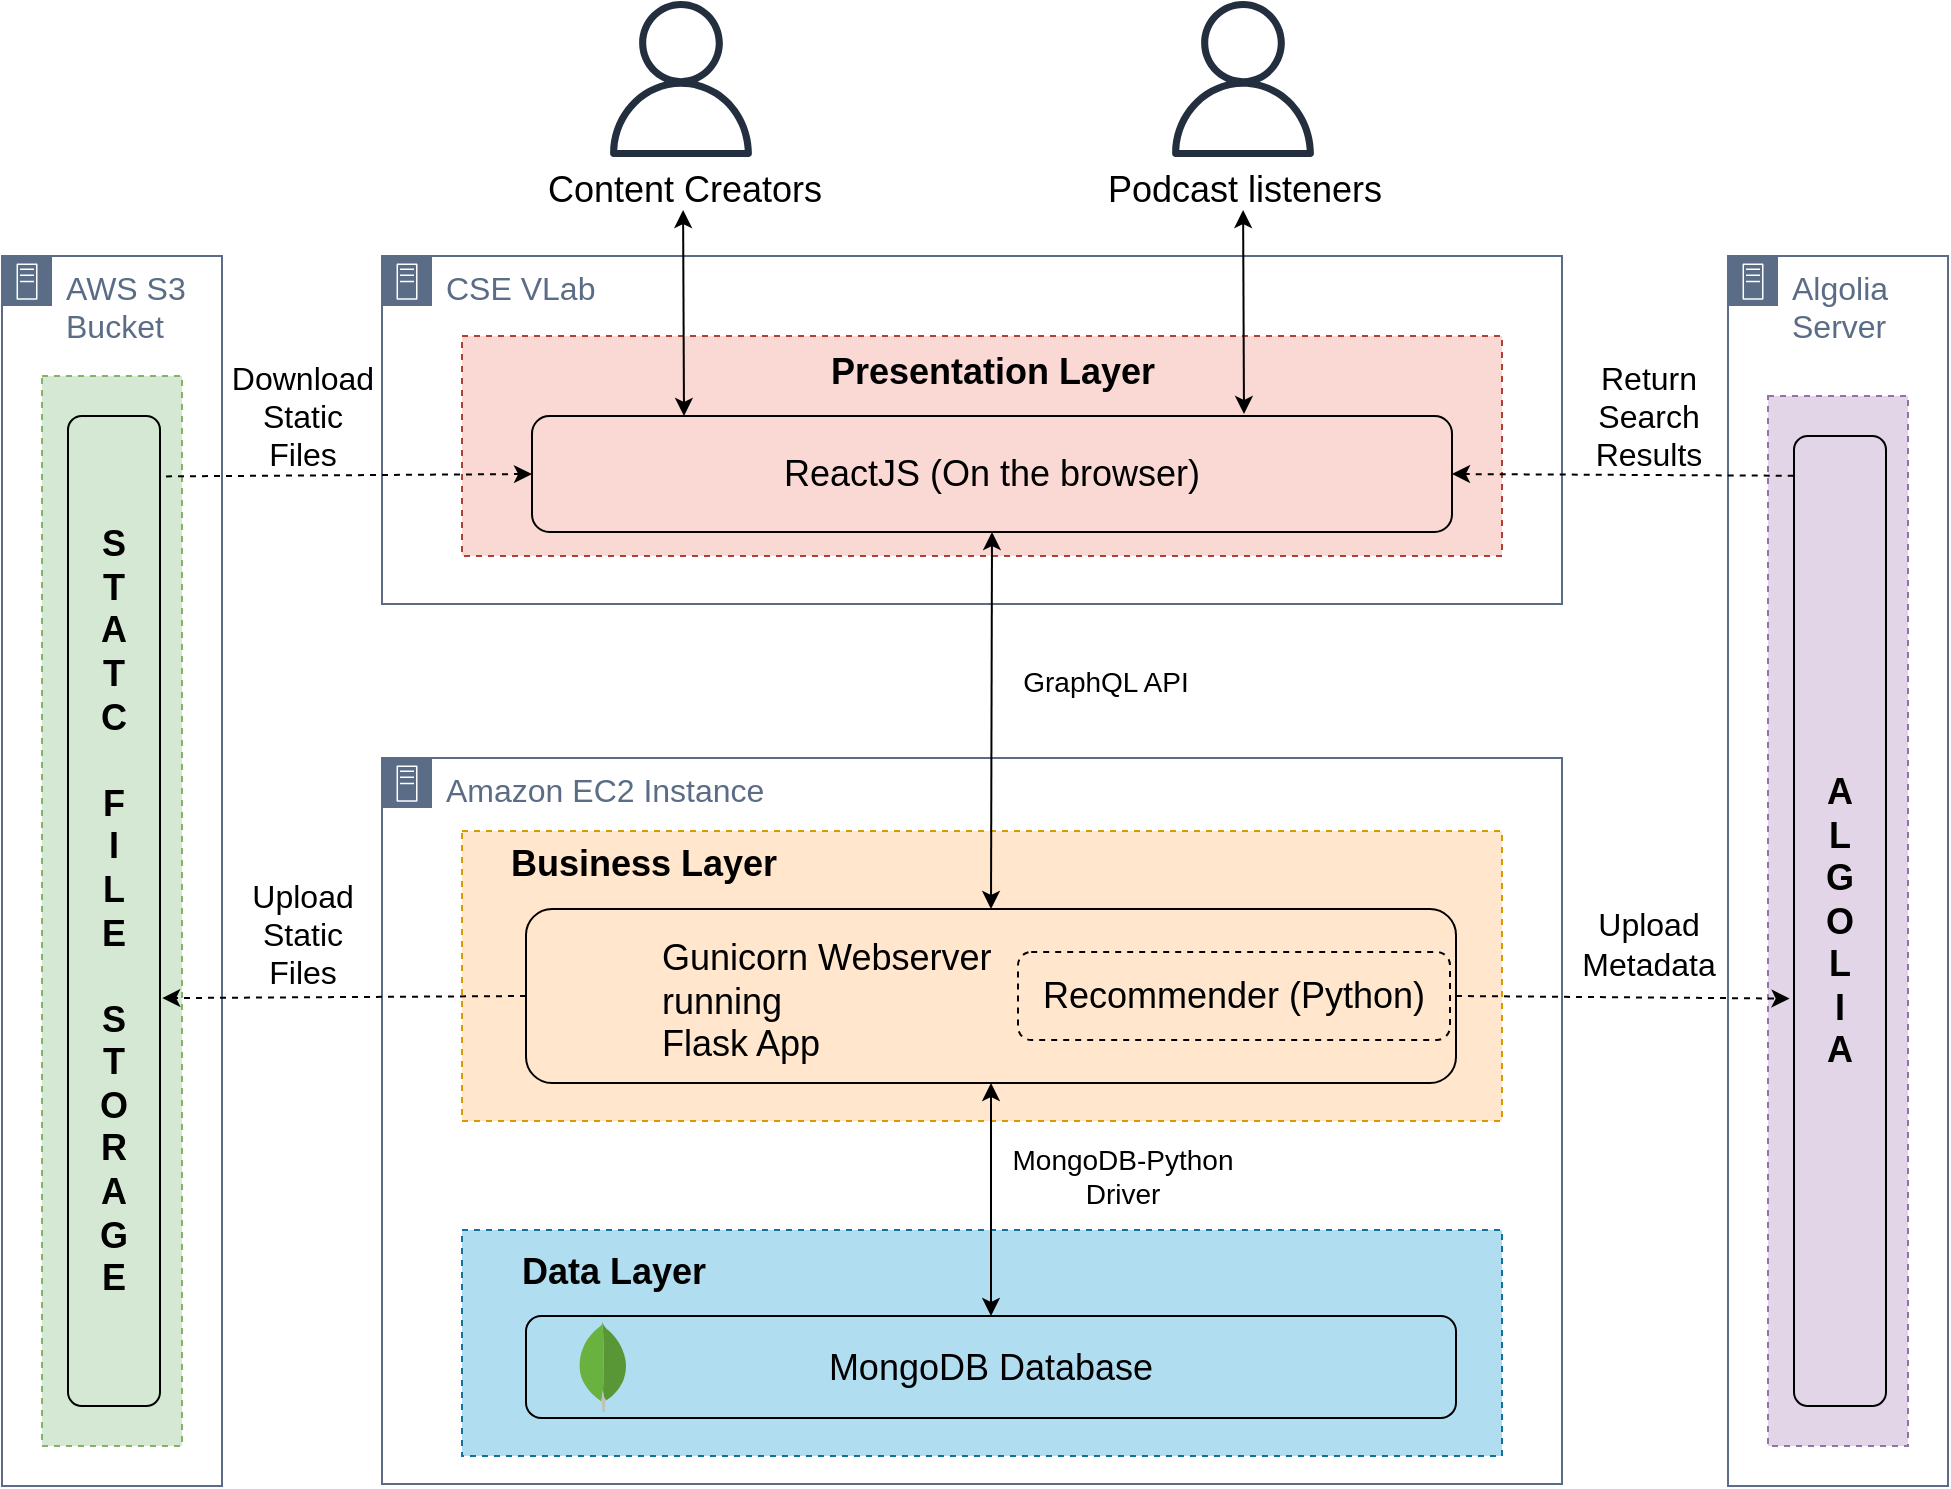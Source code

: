 <mxfile version="13.7.9" type="device"><diagram id="IO1a-XRvAB7sUkpjMR64" name="Page-1"><mxGraphModel dx="1254" dy="968" grid="1" gridSize="10" guides="1" tooltips="1" connect="1" arrows="1" fold="1" page="1" pageScale="1" pageWidth="1169" pageHeight="827" math="0" shadow="0"><root><mxCell id="0"/><mxCell id="1" parent="0"/><mxCell id="BMG0jZ-U6SKNwKdfySfS-5" value="&lt;font style=&quot;font-size: 16px&quot;&gt;Amazon EC2 Instance&lt;/font&gt;" style="points=[[0,0],[0.25,0],[0.5,0],[0.75,0],[1,0],[1,0.25],[1,0.5],[1,0.75],[1,1],[0.75,1],[0.5,1],[0.25,1],[0,1],[0,0.75],[0,0.5],[0,0.25]];outlineConnect=0;gradientColor=none;html=1;whiteSpace=wrap;fontSize=12;fontStyle=0;shape=mxgraph.aws4.group;grIcon=mxgraph.aws4.group_on_premise;strokeColor=#5A6C86;fillColor=none;verticalAlign=top;align=left;spacingLeft=30;fontColor=#5A6C86;dashed=0;" parent="1" vertex="1"><mxGeometry x="280" y="421" width="590" height="363" as="geometry"/></mxCell><mxCell id="cIC26yuNRsX0rX7SVhkF-15" value="" style="rounded=0;whiteSpace=wrap;html=1;fillColor=#b1ddf0;dashed=1;strokeColor=#10739e;" parent="1" vertex="1"><mxGeometry x="320" y="657" width="520" height="113" as="geometry"/></mxCell><mxCell id="cIC26yuNRsX0rX7SVhkF-34" value="&lt;font style=&quot;font-size: 16px&quot;&gt;CSE VLab&lt;/font&gt;" style="points=[[0,0],[0.25,0],[0.5,0],[0.75,0],[1,0],[1,0.25],[1,0.5],[1,0.75],[1,1],[0.75,1],[0.5,1],[0.25,1],[0,1],[0,0.75],[0,0.5],[0,0.25]];outlineConnect=0;gradientColor=none;html=1;whiteSpace=wrap;fontSize=12;fontStyle=0;shape=mxgraph.aws4.group;grIcon=mxgraph.aws4.group_on_premise;strokeColor=#5A6C86;fillColor=none;verticalAlign=top;align=left;spacingLeft=30;fontColor=#5A6C86;dashed=0;direction=east;" parent="1" vertex="1"><mxGeometry x="280" y="170" width="590" height="174" as="geometry"/></mxCell><mxCell id="cIC26yuNRsX0rX7SVhkF-30" value="" style="rounded=0;whiteSpace=wrap;html=1;fillColor=#fad9d5;dashed=1;strokeColor=#ae4132;" parent="1" vertex="1"><mxGeometry x="320" y="210" width="520" height="110" as="geometry"/></mxCell><mxCell id="cIC26yuNRsX0rX7SVhkF-13" value="" style="rounded=0;whiteSpace=wrap;html=1;fillColor=#ffe6cc;dashed=1;strokeColor=#d79b00;" parent="1" vertex="1"><mxGeometry x="320" y="457.5" width="520" height="145" as="geometry"/></mxCell><mxCell id="cIC26yuNRsX0rX7SVhkF-27" value="" style="endArrow=classic;html=1;startArrow=classic;startFill=1;entryX=0.5;entryY=1;entryDx=0;entryDy=0;exitX=0.5;exitY=0;exitDx=0;exitDy=0;" parent="1" source="MHKTkChnoxCfZj44uHmd-47" target="cIC26yuNRsX0rX7SVhkF-17" edge="1"><mxGeometry width="50" height="50" relative="1" as="geometry"><mxPoint x="523.5" y="850" as="sourcePoint"/><mxPoint x="435" y="577" as="targetPoint"/></mxGeometry></mxCell><mxCell id="cIC26yuNRsX0rX7SVhkF-28" value="&lt;b&gt;&lt;font style=&quot;font-size: 18px&quot;&gt;Business Layer&lt;/font&gt;&lt;/b&gt;" style="rounded=1;whiteSpace=wrap;html=1;fillColor=#ffe6cc;strokeColor=none;" parent="1" vertex="1"><mxGeometry x="325.5" y="458.5" width="170" height="30" as="geometry"/></mxCell><mxCell id="cIC26yuNRsX0rX7SVhkF-33" value="" style="endArrow=classic;startArrow=classic;html=1;entryX=0.5;entryY=1;entryDx=0;entryDy=0;exitX=0.5;exitY=0;exitDx=0;exitDy=0;" parent="1" source="cIC26yuNRsX0rX7SVhkF-17" target="cIC26yuNRsX0rX7SVhkF-12" edge="1"><mxGeometry width="50" height="50" relative="1" as="geometry"><mxPoint x="452" y="531" as="sourcePoint"/><mxPoint x="471" y="460" as="targetPoint"/></mxGeometry></mxCell><mxCell id="BMG0jZ-U6SKNwKdfySfS-3" value="&lt;font style=&quot;font-size: 14px&quot;&gt;MongoDB-Python&lt;br&gt;Driver&lt;/font&gt;" style="text;html=1;align=center;verticalAlign=middle;resizable=0;points=[];autosize=1;" parent="1" vertex="1"><mxGeometry x="585" y="610" width="130" height="40" as="geometry"/></mxCell><mxCell id="cIC26yuNRsX0rX7SVhkF-29" value="&lt;b&gt;&lt;font style=&quot;font-size: 18px&quot;&gt;Presentation Layer&lt;/font&gt;&lt;/b&gt;" style="rounded=1;whiteSpace=wrap;html=1;fillColor=#fad9d5;strokeColor=none;" parent="1" vertex="1"><mxGeometry x="442.5" y="216" width="285" height="24" as="geometry"/></mxCell><mxCell id="cIC26yuNRsX0rX7SVhkF-12" value="&lt;font style=&quot;font-size: 18px&quot;&gt;ReactJS (On the browser)&lt;/font&gt;" style="rounded=1;whiteSpace=wrap;html=1;fillColor=none;" parent="1" vertex="1"><mxGeometry x="355" y="250" width="460" height="58" as="geometry"/></mxCell><mxCell id="cIC26yuNRsX0rX7SVhkF-42" value="" style="endArrow=classic;html=1;startArrow=classic;startFill=1;" parent="1" target="cIC26yuNRsX0rX7SVhkF-41" edge="1"><mxGeometry width="50" height="50" relative="1" as="geometry"><mxPoint x="711" y="249" as="sourcePoint"/><mxPoint x="715" y="118" as="targetPoint"/><Array as="points"/></mxGeometry></mxCell><mxCell id="J_TBknuuHsd0TgBZy-wK-3" value="" style="endArrow=classic;html=1;startArrow=classic;startFill=1;" parent="1" target="J_TBknuuHsd0TgBZy-wK-2" edge="1"><mxGeometry width="50" height="50" relative="1" as="geometry"><mxPoint x="431" y="250" as="sourcePoint"/><mxPoint x="418" y="110" as="targetPoint"/><Array as="points"/></mxGeometry></mxCell><mxCell id="cIC26yuNRsX0rX7SVhkF-20" value="&lt;b&gt;&lt;font style=&quot;font-size: 18px&quot;&gt;Data Layer&lt;/font&gt;&lt;/b&gt;" style="rounded=1;whiteSpace=wrap;html=1;fillColor=#b1ddf0;strokeColor=none;" parent="1" vertex="1"><mxGeometry x="321" y="658" width="150" height="40" as="geometry"/></mxCell><mxCell id="MHKTkChnoxCfZj44uHmd-21" value="" style="group" parent="1" vertex="1" connectable="0"><mxGeometry x="584" y="352" width="176.5" height="61" as="geometry"/></mxCell><mxCell id="cIC26yuNRsX0rX7SVhkF-35" value="&lt;font style=&quot;font-size: 14px&quot;&gt;GraphQL API&lt;/font&gt;" style="rounded=1;whiteSpace=wrap;html=1;fillColor=none;strokeColor=none;direction=south;" parent="MHKTkChnoxCfZj44uHmd-21" vertex="1"><mxGeometry x="8" y="10.5" width="100" height="40" as="geometry"/></mxCell><mxCell id="cIC26yuNRsX0rX7SVhkF-37" value="" style="shape=image;html=1;verticalAlign=top;verticalLabelPosition=bottom;labelBackgroundColor=#ffffff;imageAspect=0;aspect=fixed;image=https://cdn4.iconfinder.com/data/icons/logos-brands-5/24/graphql-128.png;dashed=1;strokeColor=#000000;fillColor=none;" parent="MHKTkChnoxCfZj44uHmd-21" vertex="1"><mxGeometry x="115.5" width="61" height="61" as="geometry"/></mxCell><mxCell id="cIC26yuNRsX0rX7SVhkF-40" value="" style="outlineConnect=0;fontColor=#232F3E;gradientColor=none;fillColor=#232F3E;strokeColor=none;dashed=0;verticalLabelPosition=bottom;verticalAlign=top;align=center;html=1;fontSize=12;fontStyle=0;aspect=fixed;pointerEvents=1;shape=mxgraph.aws4.user;" parent="1" vertex="1"><mxGeometry x="671.5" y="42.5" width="78" height="78" as="geometry"/></mxCell><mxCell id="cIC26yuNRsX0rX7SVhkF-41" value="&lt;font style=&quot;font-size: 18px&quot;&gt;Podcast listeners&lt;/font&gt;" style="text;html=1;align=center;verticalAlign=middle;resizable=0;points=[];autosize=1;" parent="1" vertex="1"><mxGeometry x="635.5" y="127.0" width="150" height="20" as="geometry"/></mxCell><mxCell id="J_TBknuuHsd0TgBZy-wK-1" value="" style="outlineConnect=0;fontColor=#232F3E;gradientColor=none;fillColor=#232F3E;strokeColor=none;dashed=0;verticalLabelPosition=bottom;verticalAlign=top;align=center;html=1;fontSize=12;fontStyle=0;aspect=fixed;pointerEvents=1;shape=mxgraph.aws4.user;" parent="1" vertex="1"><mxGeometry x="390.5" y="42.5" width="78" height="78" as="geometry"/></mxCell><mxCell id="J_TBknuuHsd0TgBZy-wK-2" value="&lt;font style=&quot;font-size: 18px&quot;&gt;Content Creators&lt;/font&gt;" style="text;html=1;align=center;verticalAlign=middle;resizable=0;points=[];autosize=1;direction=south;" parent="1" vertex="1"><mxGeometry x="355.5" y="127.0" width="150" height="20" as="geometry"/></mxCell><mxCell id="MHKTkChnoxCfZj44uHmd-22" value="&lt;font style=&quot;font-size: 16px&quot;&gt;AWS S3 Bucket&lt;/font&gt;" style="points=[[0,0],[0.25,0],[0.5,0],[0.75,0],[1,0],[1,0.25],[1,0.5],[1,0.75],[1,1],[0.75,1],[0.5,1],[0.25,1],[0,1],[0,0.75],[0,0.5],[0,0.25]];outlineConnect=0;gradientColor=none;html=1;whiteSpace=wrap;fontSize=12;fontStyle=0;shape=mxgraph.aws4.group;grIcon=mxgraph.aws4.group_on_premise;strokeColor=#5A6C86;fillColor=none;verticalAlign=top;align=left;spacingLeft=30;fontColor=#5A6C86;dashed=0;" parent="1" vertex="1"><mxGeometry x="90" y="170" width="110" height="615" as="geometry"/></mxCell><mxCell id="MHKTkChnoxCfZj44uHmd-24" value="" style="rounded=0;whiteSpace=wrap;html=1;fillColor=#d5e8d4;dashed=1;strokeColor=#82b366;" parent="1" vertex="1"><mxGeometry x="110" y="230" width="70" height="535" as="geometry"/></mxCell><mxCell id="MHKTkChnoxCfZj44uHmd-30" value="&lt;font style=&quot;font-size: 18px&quot;&gt;&lt;b&gt;S&lt;br&gt;T&lt;br&gt;A&lt;br&gt;T&lt;br&gt;C&lt;br&gt;&lt;br&gt;F&lt;br&gt;I&lt;br&gt;L&lt;br&gt;E&lt;br&gt;&lt;br&gt;S&lt;br&gt;T&lt;br&gt;O&lt;br&gt;R&lt;br&gt;A&lt;br&gt;G&lt;br&gt;E&lt;/b&gt;&lt;br&gt;&lt;/font&gt;" style="rounded=1;whiteSpace=wrap;html=1;fillColor=none;" parent="1" vertex="1"><mxGeometry x="123" y="250" width="46" height="495" as="geometry"/></mxCell><mxCell id="MHKTkChnoxCfZj44uHmd-32" value="" style="endArrow=classic;html=1;exitX=0;exitY=0.5;exitDx=0;exitDy=0;dashed=1;entryX=1.024;entryY=0.588;entryDx=0;entryDy=0;entryPerimeter=0;" parent="1" source="cIC26yuNRsX0rX7SVhkF-17" target="MHKTkChnoxCfZj44uHmd-30" edge="1"><mxGeometry width="50" height="50" relative="1" as="geometry"><mxPoint x="254.5" y="572.5" as="sourcePoint"/><mxPoint x="210" y="560" as="targetPoint"/></mxGeometry></mxCell><mxCell id="MHKTkChnoxCfZj44uHmd-34" value="&lt;span style=&quot;font-size: 16px&quot;&gt;Download&lt;br&gt;Static&lt;br&gt;Files&lt;br&gt;&lt;/span&gt;" style="text;html=1;align=center;verticalAlign=middle;resizable=0;points=[];autosize=1;" parent="1" vertex="1"><mxGeometry x="195" y="225" width="90" height="50" as="geometry"/></mxCell><mxCell id="MHKTkChnoxCfZj44uHmd-35" value="" style="endArrow=classic;html=1;dashed=1;entryX=0;entryY=0.5;entryDx=0;entryDy=0;exitX=1.065;exitY=0.061;exitDx=0;exitDy=0;exitPerimeter=0;" parent="1" source="MHKTkChnoxCfZj44uHmd-30" target="cIC26yuNRsX0rX7SVhkF-12" edge="1"><mxGeometry width="50" height="50" relative="1" as="geometry"><mxPoint x="174.5" y="282.5" as="sourcePoint"/><mxPoint x="164.5" y="293.5" as="targetPoint"/></mxGeometry></mxCell><mxCell id="MHKTkChnoxCfZj44uHmd-40" value="&lt;font style=&quot;font-size: 16px&quot;&gt;Algolia&lt;br&gt;Server&lt;br&gt;&lt;/font&gt;" style="points=[[0,0],[0.25,0],[0.5,0],[0.75,0],[1,0],[1,0.25],[1,0.5],[1,0.75],[1,1],[0.75,1],[0.5,1],[0.25,1],[0,1],[0,0.75],[0,0.5],[0,0.25]];outlineConnect=0;gradientColor=none;html=1;whiteSpace=wrap;fontSize=12;fontStyle=0;shape=mxgraph.aws4.group;grIcon=mxgraph.aws4.group_on_premise;strokeColor=#5A6C86;fillColor=none;verticalAlign=top;align=left;spacingLeft=30;fontColor=#5A6C86;dashed=0;" parent="1" vertex="1"><mxGeometry x="953" y="170" width="110" height="615" as="geometry"/></mxCell><mxCell id="MHKTkChnoxCfZj44uHmd-41" value="" style="rounded=0;whiteSpace=wrap;html=1;fillColor=#e1d5e7;dashed=1;strokeColor=#9673a6;" parent="1" vertex="1"><mxGeometry x="973" y="240" width="70" height="525" as="geometry"/></mxCell><mxCell id="MHKTkChnoxCfZj44uHmd-42" value="&lt;font style=&quot;font-size: 18px&quot;&gt;&lt;b&gt;A&lt;br&gt;L&lt;br&gt;G&lt;br&gt;O&lt;br&gt;L&lt;br&gt;I&lt;br&gt;A&lt;/b&gt;&lt;br&gt;&lt;/font&gt;" style="rounded=1;whiteSpace=wrap;html=1;fillColor=none;" parent="1" vertex="1"><mxGeometry x="986" y="260" width="46" height="485" as="geometry"/></mxCell><mxCell id="MHKTkChnoxCfZj44uHmd-43" value="" style="group" parent="1" vertex="1" connectable="0"><mxGeometry x="352" y="496.5" width="465" height="131.23" as="geometry"/></mxCell><mxCell id="cIC26yuNRsX0rX7SVhkF-17" value="" style="rounded=1;whiteSpace=wrap;html=1;fillColor=none;" parent="MHKTkChnoxCfZj44uHmd-43" vertex="1"><mxGeometry width="465" height="87" as="geometry"/></mxCell><mxCell id="cIC26yuNRsX0rX7SVhkF-18" value="" style="shape=image;html=1;verticalAlign=top;verticalLabelPosition=bottom;labelBackgroundColor=#ffffff;imageAspect=0;aspect=fixed;image=https://cdn4.iconfinder.com/data/icons/logos-brands-5/24/flask-128.png;dashed=1;fillColor=none;" parent="MHKTkChnoxCfZj44uHmd-43" vertex="1"><mxGeometry x="6" width="50" height="50" as="geometry"/></mxCell><mxCell id="MHKTkChnoxCfZj44uHmd-38" value="&lt;font style=&quot;font-size: 18px&quot;&gt;Recommender (Python)&lt;/font&gt;" style="rounded=1;whiteSpace=wrap;html=1;fillColor=none;dashed=1;" parent="MHKTkChnoxCfZj44uHmd-43" vertex="1"><mxGeometry x="246" y="21.5" width="216" height="44" as="geometry"/></mxCell><mxCell id="MHKTkChnoxCfZj44uHmd-39" value="&lt;font style=&quot;font-size: 18px&quot;&gt;Gunicorn Webserver&lt;br&gt;running&lt;br&gt;Flask App&lt;/font&gt;" style="text;html=1;" parent="MHKTkChnoxCfZj44uHmd-43" vertex="1"><mxGeometry x="66" y="7" width="180" height="50" as="geometry"/></mxCell><mxCell id="q9_QB-mTmMFYMSO0WyGL-2" value="" style="shape=image;verticalLabelPosition=bottom;labelBackgroundColor=#ffffff;verticalAlign=top;aspect=fixed;imageAspect=0;image=https://cdn.worldvectorlogo.com/logos/gunicorn.svg;" parent="MHKTkChnoxCfZj44uHmd-43" vertex="1"><mxGeometry x="3" y="48.55" width="56" height="34.14" as="geometry"/></mxCell><mxCell id="MHKTkChnoxCfZj44uHmd-47" value="&lt;span style=&quot;font-size: 18px&quot;&gt;&lt;span style=&quot;white-space: normal&quot;&gt;MongoDB&amp;nbsp;&lt;/span&gt;&lt;span style=&quot;white-space: normal&quot;&gt;Database&lt;/span&gt;&lt;/span&gt;" style="rounded=1;whiteSpace=wrap;html=1;fillColor=none;" parent="1" vertex="1"><mxGeometry x="352" y="700" width="465" height="51" as="geometry"/></mxCell><mxCell id="cIC26yuNRsX0rX7SVhkF-38" value="" style="dashed=0;outlineConnect=0;html=1;align=center;labelPosition=center;verticalLabelPosition=bottom;verticalAlign=top;shape=mxgraph.weblogos.mongodb;strokeColor=#000000;fillColor=none;" parent="1" vertex="1"><mxGeometry x="378" y="703" width="25" height="45" as="geometry"/></mxCell><mxCell id="MHKTkChnoxCfZj44uHmd-51" value="" style="endArrow=classic;html=1;exitX=1;exitY=0.5;exitDx=0;exitDy=0;dashed=1;entryX=-0.048;entryY=0.58;entryDx=0;entryDy=0;entryPerimeter=0;" parent="1" source="cIC26yuNRsX0rX7SVhkF-17" target="MHKTkChnoxCfZj44uHmd-42" edge="1"><mxGeometry width="50" height="50" relative="1" as="geometry"><mxPoint x="362" y="550" as="sourcePoint"/><mxPoint x="996" y="542" as="targetPoint"/></mxGeometry></mxCell><mxCell id="MHKTkChnoxCfZj44uHmd-52" value="" style="endArrow=classic;html=1;dashed=1;entryX=1;entryY=0.5;entryDx=0;entryDy=0;exitX=-0.003;exitY=0.041;exitDx=0;exitDy=0;exitPerimeter=0;" parent="1" source="MHKTkChnoxCfZj44uHmd-42" target="cIC26yuNRsX0rX7SVhkF-12" edge="1"><mxGeometry width="50" height="50" relative="1" as="geometry"><mxPoint x="988" y="279" as="sourcePoint"/><mxPoint x="1053.5" y="74" as="targetPoint"/></mxGeometry></mxCell><mxCell id="MHKTkChnoxCfZj44uHmd-54" value="&lt;span style=&quot;font-size: 16px&quot;&gt;Upload&lt;br&gt;Static&lt;br&gt;Files&lt;br&gt;&lt;/span&gt;" style="text;html=1;align=center;verticalAlign=middle;resizable=0;points=[];autosize=1;" parent="1" vertex="1"><mxGeometry x="205" y="483.5" width="70" height="50" as="geometry"/></mxCell><mxCell id="MHKTkChnoxCfZj44uHmd-55" value="&lt;span style=&quot;font-size: 16px&quot;&gt;Return&lt;br&gt;Search&lt;br&gt;Results&lt;br&gt;&lt;/span&gt;" style="text;html=1;align=center;verticalAlign=middle;resizable=0;points=[];autosize=1;" parent="1" vertex="1"><mxGeometry x="878" y="225" width="70" height="50" as="geometry"/></mxCell><mxCell id="MHKTkChnoxCfZj44uHmd-57" value="&lt;span style=&quot;font-size: 16px&quot;&gt;Upload&lt;br&gt;Metadata&lt;br&gt;&lt;/span&gt;" style="text;html=1;align=center;verticalAlign=middle;resizable=0;points=[];autosize=1;" parent="1" vertex="1"><mxGeometry x="872.5" y="493.5" width="80" height="40" as="geometry"/></mxCell><mxCell id="cIC26yuNRsX0rX7SVhkF-3" value="" style="shape=image;html=1;verticalAlign=top;verticalLabelPosition=bottom;labelBackgroundColor=#ffffff;imageAspect=0;aspect=fixed;image=https://cdn4.iconfinder.com/data/icons/logos-3/600/React.js_logo-128.png" parent="1" vertex="1"><mxGeometry x="367" y="254.5" width="49" height="49" as="geometry"/></mxCell></root></mxGraphModel></diagram></mxfile>